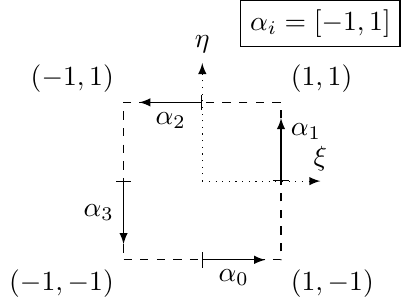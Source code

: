 \documentclass{standalone}

\usepackage{tikz}

\begin{document}
\begin{tikzpicture}
    \draw[dotted, -latex] (0,0) -- (1.5,0) node[above]{$\xi$};
    \draw[dotted,-latex] (0,0) -- (0,1.5) node[above]{$\eta$};
    \draw[dashed] (-1,-1) node[below  left]{$(-1,-1)$}
              --( 1,-1) node[below right]{$( 1,-1)$}
              --( 1, 1) node[above right]{$( 1, 1)$}
              --(-1, 1) node[above  left]{$(-1, 1)$} -- cycle;
    \draw[|-latex] ( 0,-1) -- (.8,-1) node[midway, below] {$\alpha_0$};
    \draw[|-latex] ( 1, 0) -- ( 1,.8) node[midway, above right] {$\alpha_1$};
    \draw[|-latex] ( 0, 1) -- (-.8, 1) node[midway, below] {$\alpha_2$};
    \draw[|-latex] (-1, 0) -- (-1,-.8) node[midway, left] {$\alpha_3$};
\node[rectangle, draw] at (1.5,2) {$\alpha_i = [-1,1]$};
\end{tikzpicture}
\end{document}
